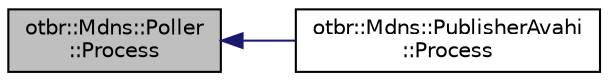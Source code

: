 digraph "otbr::Mdns::Poller::Process"
{
  edge [fontname="Helvetica",fontsize="10",labelfontname="Helvetica",labelfontsize="10"];
  node [fontname="Helvetica",fontsize="10",shape=record];
  rankdir="LR";
  Node4 [label="otbr::Mdns::Poller\l::Process",height=0.2,width=0.4,color="black", fillcolor="grey75", style="filled", fontcolor="black"];
  Node4 -> Node5 [dir="back",color="midnightblue",fontsize="10",style="solid",fontname="Helvetica"];
  Node5 [label="otbr::Mdns::PublisherAvahi\l::Process",height=0.2,width=0.4,color="black", fillcolor="white", style="filled",URL="$db/dc6/classotbr_1_1Mdns_1_1PublisherAvahi.html#a56fcd254522d2361878d6790a8788d41",tooltip="This method performs avahi poll processing. "];
}
